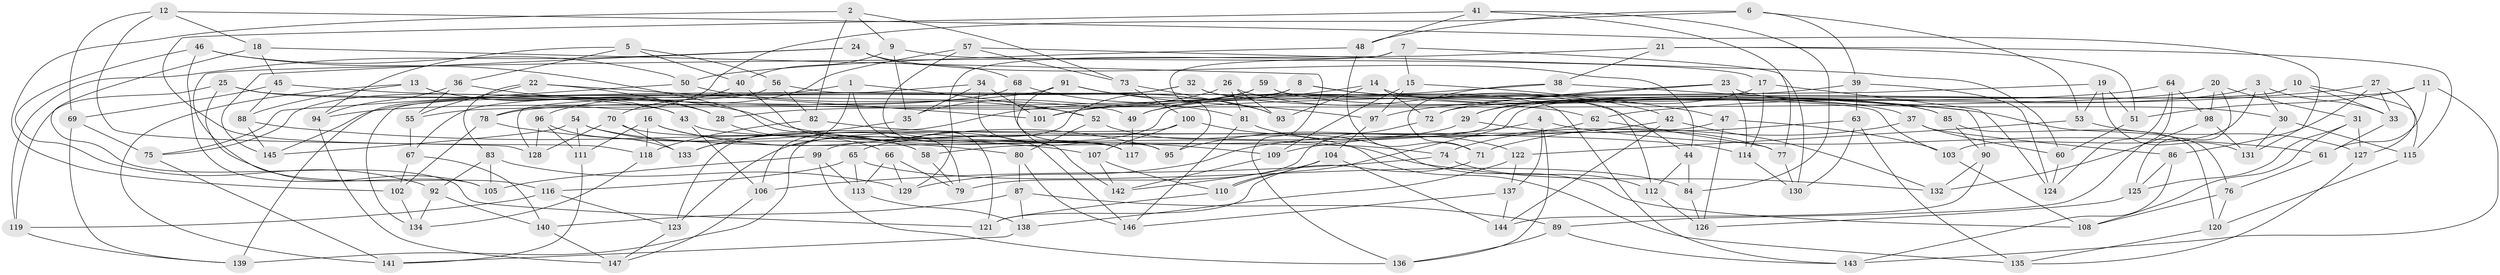 // Generated by graph-tools (version 1.1) at 2025/37/03/09/25 02:37:57]
// undirected, 147 vertices, 294 edges
graph export_dot {
graph [start="1"]
  node [color=gray90,style=filled];
  1;
  2;
  3;
  4;
  5;
  6;
  7;
  8;
  9;
  10;
  11;
  12;
  13;
  14;
  15;
  16;
  17;
  18;
  19;
  20;
  21;
  22;
  23;
  24;
  25;
  26;
  27;
  28;
  29;
  30;
  31;
  32;
  33;
  34;
  35;
  36;
  37;
  38;
  39;
  40;
  41;
  42;
  43;
  44;
  45;
  46;
  47;
  48;
  49;
  50;
  51;
  52;
  53;
  54;
  55;
  56;
  57;
  58;
  59;
  60;
  61;
  62;
  63;
  64;
  65;
  66;
  67;
  68;
  69;
  70;
  71;
  72;
  73;
  74;
  75;
  76;
  77;
  78;
  79;
  80;
  81;
  82;
  83;
  84;
  85;
  86;
  87;
  88;
  89;
  90;
  91;
  92;
  93;
  94;
  95;
  96;
  97;
  98;
  99;
  100;
  101;
  102;
  103;
  104;
  105;
  106;
  107;
  108;
  109;
  110;
  111;
  112;
  113;
  114;
  115;
  116;
  117;
  118;
  119;
  120;
  121;
  122;
  123;
  124;
  125;
  126;
  127;
  128;
  129;
  130;
  131;
  132;
  133;
  134;
  135;
  136;
  137;
  138;
  139;
  140;
  141;
  142;
  143;
  144;
  145;
  146;
  147;
  1 -- 52;
  1 -- 139;
  1 -- 133;
  1 -- 121;
  2 -- 9;
  2 -- 73;
  2 -- 82;
  2 -- 102;
  3 -- 29;
  3 -- 30;
  3 -- 33;
  3 -- 103;
  4 -- 137;
  4 -- 61;
  4 -- 95;
  4 -- 136;
  5 -- 56;
  5 -- 94;
  5 -- 36;
  5 -- 40;
  6 -- 53;
  6 -- 39;
  6 -- 78;
  6 -- 48;
  7 -- 95;
  7 -- 15;
  7 -- 130;
  7 -- 129;
  8 -- 55;
  8 -- 76;
  8 -- 42;
  8 -- 106;
  9 -- 17;
  9 -- 40;
  9 -- 35;
  10 -- 33;
  10 -- 115;
  10 -- 110;
  10 -- 58;
  11 -- 143;
  11 -- 72;
  11 -- 61;
  11 -- 51;
  12 -- 69;
  12 -- 131;
  12 -- 128;
  12 -- 18;
  13 -- 141;
  13 -- 88;
  13 -- 28;
  13 -- 43;
  14 -- 101;
  14 -- 93;
  14 -- 85;
  14 -- 72;
  15 -- 97;
  15 -- 109;
  15 -- 47;
  16 -- 58;
  16 -- 118;
  16 -- 111;
  16 -- 95;
  17 -- 124;
  17 -- 29;
  17 -- 114;
  18 -- 45;
  18 -- 121;
  18 -- 136;
  19 -- 51;
  19 -- 53;
  19 -- 131;
  19 -- 123;
  20 -- 28;
  20 -- 98;
  20 -- 125;
  20 -- 31;
  21 -- 51;
  21 -- 116;
  21 -- 115;
  21 -- 38;
  22 -- 55;
  22 -- 28;
  22 -- 83;
  22 -- 101;
  23 -- 97;
  23 -- 114;
  23 -- 30;
  23 -- 72;
  24 -- 119;
  24 -- 68;
  24 -- 44;
  24 -- 145;
  25 -- 119;
  25 -- 49;
  25 -- 105;
  25 -- 43;
  26 -- 35;
  26 -- 44;
  26 -- 81;
  26 -- 93;
  27 -- 86;
  27 -- 62;
  27 -- 33;
  27 -- 127;
  28 -- 66;
  29 -- 65;
  29 -- 77;
  30 -- 115;
  30 -- 131;
  31 -- 125;
  31 -- 127;
  31 -- 108;
  32 -- 67;
  32 -- 143;
  32 -- 37;
  32 -- 134;
  33 -- 61;
  34 -- 128;
  34 -- 101;
  34 -- 117;
  34 -- 35;
  35 -- 133;
  36 -- 55;
  36 -- 109;
  36 -- 94;
  37 -- 71;
  37 -- 86;
  37 -- 60;
  38 -- 49;
  38 -- 90;
  38 -- 71;
  39 -- 63;
  39 -- 124;
  39 -- 49;
  40 -- 117;
  40 -- 70;
  41 -- 77;
  41 -- 84;
  41 -- 118;
  41 -- 48;
  42 -- 109;
  42 -- 144;
  42 -- 132;
  43 -- 106;
  43 -- 74;
  44 -- 84;
  44 -- 112;
  45 -- 88;
  45 -- 62;
  45 -- 69;
  46 -- 79;
  46 -- 50;
  46 -- 92;
  46 -- 105;
  47 -- 103;
  47 -- 126;
  47 -- 99;
  48 -- 71;
  48 -- 50;
  49 -- 117;
  50 -- 75;
  50 -- 52;
  51 -- 60;
  52 -- 135;
  52 -- 80;
  53 -- 127;
  53 -- 122;
  54 -- 111;
  54 -- 58;
  54 -- 132;
  54 -- 145;
  55 -- 67;
  56 -- 82;
  56 -- 75;
  56 -- 103;
  57 -- 142;
  57 -- 73;
  57 -- 96;
  57 -- 60;
  58 -- 79;
  59 -- 78;
  59 -- 85;
  59 -- 123;
  59 -- 112;
  60 -- 124;
  61 -- 76;
  62 -- 129;
  62 -- 77;
  63 -- 135;
  63 -- 74;
  63 -- 130;
  64 -- 124;
  64 -- 89;
  64 -- 98;
  64 -- 101;
  65 -- 113;
  65 -- 116;
  65 -- 84;
  66 -- 113;
  66 -- 79;
  66 -- 129;
  67 -- 140;
  67 -- 102;
  68 -- 95;
  68 -- 145;
  68 -- 81;
  69 -- 139;
  69 -- 75;
  70 -- 146;
  70 -- 128;
  70 -- 133;
  71 -- 121;
  72 -- 79;
  73 -- 93;
  73 -- 100;
  74 -- 112;
  74 -- 106;
  75 -- 141;
  76 -- 120;
  76 -- 108;
  77 -- 130;
  78 -- 80;
  78 -- 102;
  80 -- 87;
  80 -- 146;
  81 -- 122;
  81 -- 146;
  82 -- 118;
  82 -- 114;
  83 -- 105;
  83 -- 129;
  83 -- 92;
  84 -- 126;
  85 -- 120;
  85 -- 90;
  86 -- 143;
  86 -- 125;
  87 -- 89;
  87 -- 138;
  87 -- 140;
  88 -- 107;
  88 -- 145;
  89 -- 143;
  89 -- 136;
  90 -- 144;
  90 -- 132;
  91 -- 97;
  91 -- 117;
  91 -- 94;
  91 -- 93;
  92 -- 140;
  92 -- 134;
  94 -- 147;
  96 -- 133;
  96 -- 111;
  96 -- 128;
  97 -- 104;
  98 -- 132;
  98 -- 131;
  99 -- 136;
  99 -- 105;
  99 -- 113;
  100 -- 139;
  100 -- 108;
  100 -- 107;
  102 -- 134;
  103 -- 108;
  104 -- 142;
  104 -- 144;
  104 -- 110;
  106 -- 147;
  107 -- 110;
  107 -- 142;
  109 -- 142;
  110 -- 121;
  111 -- 141;
  112 -- 126;
  113 -- 138;
  114 -- 130;
  115 -- 120;
  116 -- 123;
  116 -- 119;
  118 -- 134;
  119 -- 139;
  120 -- 135;
  122 -- 138;
  122 -- 137;
  123 -- 147;
  125 -- 126;
  127 -- 135;
  137 -- 144;
  137 -- 146;
  138 -- 141;
  140 -- 147;
}
